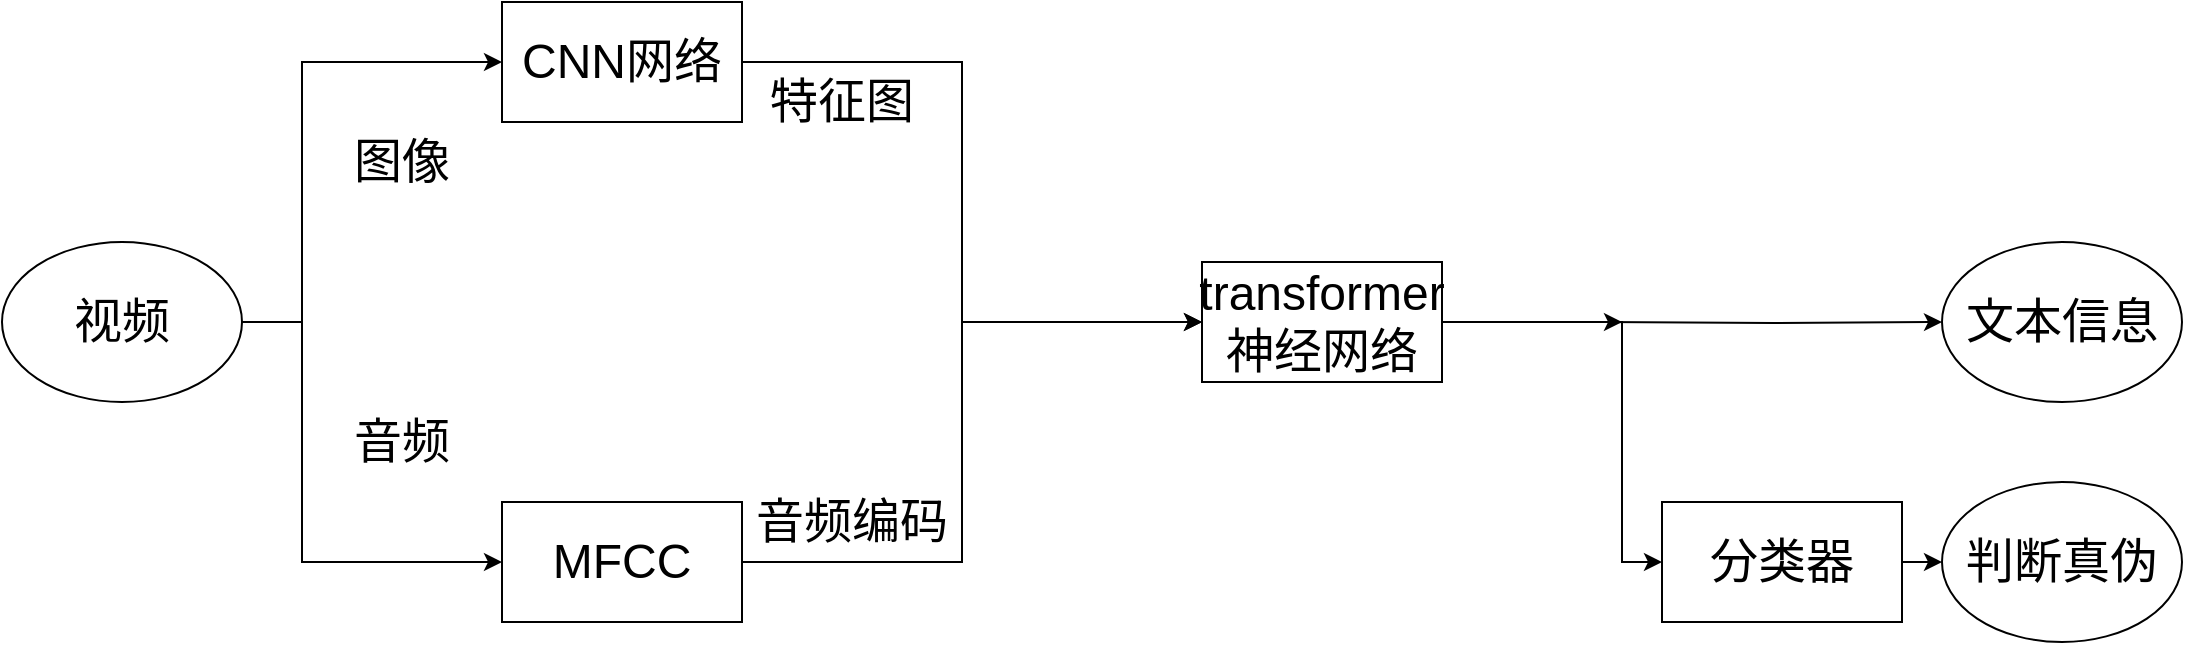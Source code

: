 <mxfile version="14.6.0" type="github">
  <diagram id="eRPnWml2voKG6xGRpNGB" name="Page-1">
    <mxGraphModel dx="1483" dy="829" grid="1" gridSize="10" guides="1" tooltips="1" connect="1" arrows="1" fold="1" page="1" pageScale="1" pageWidth="3300" pageHeight="4681" math="0" shadow="0">
      <root>
        <mxCell id="0" />
        <mxCell id="1" parent="0" />
        <mxCell id="xIAFL48G_zA7Xw-LlSgU-2" value="&lt;font style=&quot;font-size: 24px&quot;&gt;CNN网络&lt;/font&gt;" style="rounded=0;whiteSpace=wrap;html=1;" vertex="1" parent="1">
          <mxGeometry x="360" y="130" width="120" height="60" as="geometry" />
        </mxCell>
        <mxCell id="xIAFL48G_zA7Xw-LlSgU-15" style="edgeStyle=orthogonalEdgeStyle;rounded=0;orthogonalLoop=1;jettySize=auto;html=1;exitX=1;exitY=0.5;exitDx=0;exitDy=0;entryX=0;entryY=0.5;entryDx=0;entryDy=0;" edge="1" parent="1" source="xIAFL48G_zA7Xw-LlSgU-3" target="xIAFL48G_zA7Xw-LlSgU-5">
          <mxGeometry relative="1" as="geometry">
            <Array as="points">
              <mxPoint x="590" y="410" />
              <mxPoint x="590" y="290" />
            </Array>
          </mxGeometry>
        </mxCell>
        <mxCell id="xIAFL48G_zA7Xw-LlSgU-3" value="&lt;font style=&quot;font-size: 24px&quot;&gt;MFCC&lt;/font&gt;" style="rounded=0;whiteSpace=wrap;html=1;" vertex="1" parent="1">
          <mxGeometry x="360" y="380" width="120" height="60" as="geometry" />
        </mxCell>
        <mxCell id="xIAFL48G_zA7Xw-LlSgU-13" style="edgeStyle=orthogonalEdgeStyle;rounded=0;orthogonalLoop=1;jettySize=auto;html=1;exitX=1;exitY=0.5;exitDx=0;exitDy=0;entryX=0;entryY=0.5;entryDx=0;entryDy=0;" edge="1" parent="1" target="xIAFL48G_zA7Xw-LlSgU-5">
          <mxGeometry relative="1" as="geometry">
            <mxPoint x="480" y="160" as="sourcePoint" />
            <Array as="points">
              <mxPoint x="590" y="160" />
              <mxPoint x="590" y="290" />
            </Array>
          </mxGeometry>
        </mxCell>
        <mxCell id="xIAFL48G_zA7Xw-LlSgU-16" style="edgeStyle=orthogonalEdgeStyle;rounded=0;orthogonalLoop=1;jettySize=auto;html=1;exitX=1;exitY=0.5;exitDx=0;exitDy=0;" edge="1" parent="1" source="xIAFL48G_zA7Xw-LlSgU-5">
          <mxGeometry relative="1" as="geometry">
            <mxPoint x="920" y="290" as="targetPoint" />
          </mxGeometry>
        </mxCell>
        <mxCell id="xIAFL48G_zA7Xw-LlSgU-5" value="&lt;font style=&quot;font-size: 24px&quot;&gt;transformer神经网络&lt;/font&gt;" style="rounded=0;whiteSpace=wrap;html=1;" vertex="1" parent="1">
          <mxGeometry x="710" y="260" width="120" height="60" as="geometry" />
        </mxCell>
        <mxCell id="xIAFL48G_zA7Xw-LlSgU-17" style="edgeStyle=orthogonalEdgeStyle;rounded=0;orthogonalLoop=1;jettySize=auto;html=1;exitX=1;exitY=0.5;exitDx=0;exitDy=0;entryX=0;entryY=0.5;entryDx=0;entryDy=0;" edge="1" parent="1" target="xIAFL48G_zA7Xw-LlSgU-9">
          <mxGeometry relative="1" as="geometry">
            <mxPoint x="910" y="290" as="sourcePoint" />
          </mxGeometry>
        </mxCell>
        <mxCell id="xIAFL48G_zA7Xw-LlSgU-21" style="edgeStyle=orthogonalEdgeStyle;rounded=0;orthogonalLoop=1;jettySize=auto;html=1;exitX=1;exitY=0.5;exitDx=0;exitDy=0;entryX=0;entryY=0.5;entryDx=0;entryDy=0;" edge="1" parent="1" target="xIAFL48G_zA7Xw-LlSgU-20">
          <mxGeometry relative="1" as="geometry">
            <mxPoint x="910" y="290" as="sourcePoint" />
            <Array as="points">
              <mxPoint x="920" y="290" />
              <mxPoint x="920" y="410" />
            </Array>
          </mxGeometry>
        </mxCell>
        <mxCell id="xIAFL48G_zA7Xw-LlSgU-10" style="edgeStyle=orthogonalEdgeStyle;rounded=0;orthogonalLoop=1;jettySize=auto;html=1;exitX=1;exitY=0.5;exitDx=0;exitDy=0;entryX=0;entryY=0.5;entryDx=0;entryDy=0;" edge="1" parent="1" source="xIAFL48G_zA7Xw-LlSgU-8" target="xIAFL48G_zA7Xw-LlSgU-2">
          <mxGeometry relative="1" as="geometry">
            <Array as="points">
              <mxPoint x="260" y="290" />
              <mxPoint x="260" y="160" />
            </Array>
          </mxGeometry>
        </mxCell>
        <mxCell id="xIAFL48G_zA7Xw-LlSgU-11" style="edgeStyle=orthogonalEdgeStyle;rounded=0;orthogonalLoop=1;jettySize=auto;html=1;exitX=1;exitY=0.5;exitDx=0;exitDy=0;entryX=0;entryY=0.5;entryDx=0;entryDy=0;" edge="1" parent="1" source="xIAFL48G_zA7Xw-LlSgU-8" target="xIAFL48G_zA7Xw-LlSgU-3">
          <mxGeometry relative="1" as="geometry">
            <Array as="points">
              <mxPoint x="260" y="290" />
              <mxPoint x="260" y="410" />
            </Array>
          </mxGeometry>
        </mxCell>
        <mxCell id="xIAFL48G_zA7Xw-LlSgU-8" value="&lt;font style=&quot;font-size: 24px&quot;&gt;视频&lt;/font&gt;" style="ellipse;whiteSpace=wrap;html=1;" vertex="1" parent="1">
          <mxGeometry x="110" y="250" width="120" height="80" as="geometry" />
        </mxCell>
        <mxCell id="xIAFL48G_zA7Xw-LlSgU-9" value="&lt;font style=&quot;font-size: 24px&quot;&gt;文本信息&lt;/font&gt;" style="ellipse;whiteSpace=wrap;html=1;" vertex="1" parent="1">
          <mxGeometry x="1080" y="250" width="120" height="80" as="geometry" />
        </mxCell>
        <mxCell id="xIAFL48G_zA7Xw-LlSgU-18" value="&lt;font style=&quot;font-size: 24px&quot;&gt;判断真伪&lt;/font&gt;" style="ellipse;whiteSpace=wrap;html=1;" vertex="1" parent="1">
          <mxGeometry x="1080" y="370" width="120" height="80" as="geometry" />
        </mxCell>
        <mxCell id="xIAFL48G_zA7Xw-LlSgU-22" style="edgeStyle=orthogonalEdgeStyle;rounded=0;orthogonalLoop=1;jettySize=auto;html=1;exitX=1;exitY=0.5;exitDx=0;exitDy=0;entryX=0;entryY=0.5;entryDx=0;entryDy=0;" edge="1" parent="1" source="xIAFL48G_zA7Xw-LlSgU-20" target="xIAFL48G_zA7Xw-LlSgU-18">
          <mxGeometry relative="1" as="geometry" />
        </mxCell>
        <mxCell id="xIAFL48G_zA7Xw-LlSgU-20" value="&lt;font style=&quot;font-size: 24px&quot;&gt;分类器&lt;/font&gt;" style="rounded=0;whiteSpace=wrap;html=1;" vertex="1" parent="1">
          <mxGeometry x="940" y="380" width="120" height="60" as="geometry" />
        </mxCell>
        <mxCell id="xIAFL48G_zA7Xw-LlSgU-23" value="&lt;span style=&quot;font-size: 24px&quot;&gt;图像&lt;/span&gt;" style="text;html=1;strokeColor=none;fillColor=none;align=center;verticalAlign=middle;whiteSpace=wrap;rounded=0;" vertex="1" parent="1">
          <mxGeometry x="255" y="200" width="110" height="20" as="geometry" />
        </mxCell>
        <mxCell id="xIAFL48G_zA7Xw-LlSgU-24" value="&lt;font style=&quot;font-size: 24px&quot;&gt;音频&lt;/font&gt;" style="text;html=1;strokeColor=none;fillColor=none;align=center;verticalAlign=middle;whiteSpace=wrap;rounded=0;" vertex="1" parent="1">
          <mxGeometry x="270" y="340" width="80" height="20" as="geometry" />
        </mxCell>
        <mxCell id="xIAFL48G_zA7Xw-LlSgU-26" value="&lt;font style=&quot;font-size: 24px&quot;&gt;特征图&lt;/font&gt;" style="text;html=1;strokeColor=none;fillColor=none;align=center;verticalAlign=middle;whiteSpace=wrap;rounded=0;" vertex="1" parent="1">
          <mxGeometry x="490" y="170" width="80" height="20" as="geometry" />
        </mxCell>
        <mxCell id="xIAFL48G_zA7Xw-LlSgU-27" value="&lt;font style=&quot;font-size: 24px&quot;&gt;音频编码&lt;/font&gt;" style="text;html=1;strokeColor=none;fillColor=none;align=center;verticalAlign=middle;whiteSpace=wrap;rounded=0;" vertex="1" parent="1">
          <mxGeometry x="480" y="380" width="110" height="20" as="geometry" />
        </mxCell>
      </root>
    </mxGraphModel>
  </diagram>
</mxfile>
